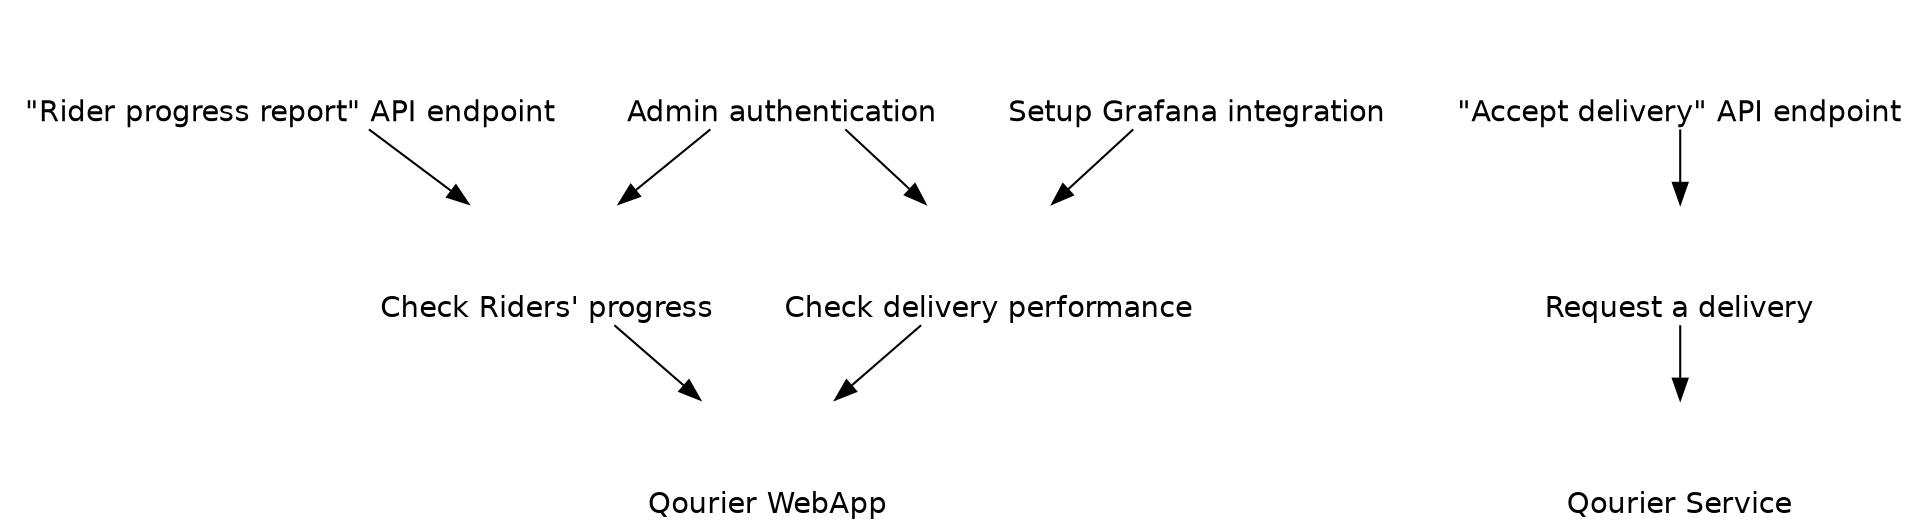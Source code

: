 digraph {

    node [
        imagepos="tc"
        height="0.8"
        labelloc=b
        shape=none
        fontname = "Helvetica"
    ]

    epic1 [image="epic.svg", label="Qourier WebApp"]
    epic2 [image="epic.svg", label="Qourier Service"]
    
    us1 [image="user_story.svg", label="Check Riders' progress"]
    us2 [image="user_story.svg", label="Check delivery performance"]
    us3 [image="user_story.svg", label="Request a delivery"]

    t1 [image="task.svg", label="\"Rider progress report\" API endpoint"]
    t2 [image="task.svg", label="Admin authentication"]
    t3 [image="task.svg", label="Setup Grafana integration"]
    t4 [image="task.svg", label="\"Accept delivery\" API endpoint"]

    {t1, t2} -> us1
    {t2, t3} -> us2
    t4 -> us3 -> epic2

    {us1, us2} -> epic1
}

